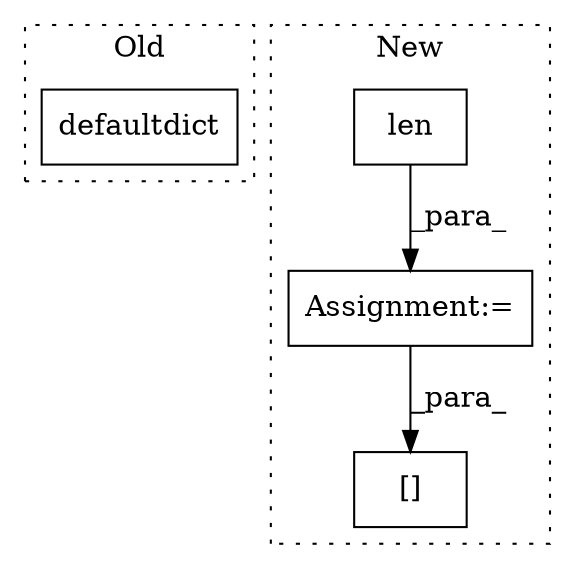 digraph G {
subgraph cluster0 {
1 [label="defaultdict" a="32" s="3468,3485" l="12,1" shape="box"];
label = "Old";
style="dotted";
}
subgraph cluster1 {
2 [label="len" a="32" s="3550,3558" l="4,1" shape="box"];
3 [label="[]" a="2" s="3570,3603" l="4,1" shape="box"];
4 [label="Assignment:=" a="7" s="3480,3560" l="53,2" shape="box"];
label = "New";
style="dotted";
}
2 -> 4 [label="_para_"];
4 -> 3 [label="_para_"];
}